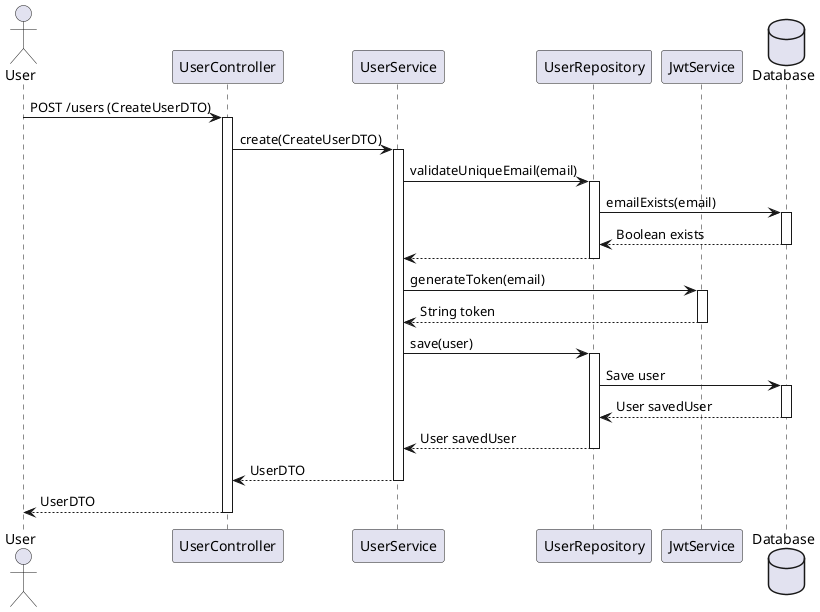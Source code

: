 @startuml
actor User
participant UserController
participant UserService
participant UserRepository
participant JwtService
database Database

User -> UserController: POST /users (CreateUserDTO)

activate UserController
UserController -> UserService: create(CreateUserDTO)
activate UserService

UserService -> UserRepository: validateUniqueEmail(email)
activate UserRepository
UserRepository -> Database: emailExists(email)
activate Database
Database --> UserRepository: Boolean exists
deactivate Database
UserRepository --> UserService:
deactivate UserRepository

UserService -> JwtService: generateToken(email)
activate JwtService
JwtService --> UserService: String token
deactivate JwtService

UserService -> UserRepository: save(user)
activate UserRepository
UserRepository -> Database: Save user
activate Database
Database --> UserRepository: User savedUser
deactivate Database

UserRepository --> UserService: User savedUser
deactivate UserRepository

UserService --> UserController: UserDTO
deactivate UserService

UserController --> User: UserDTO
deactivate UserController

@enduml
